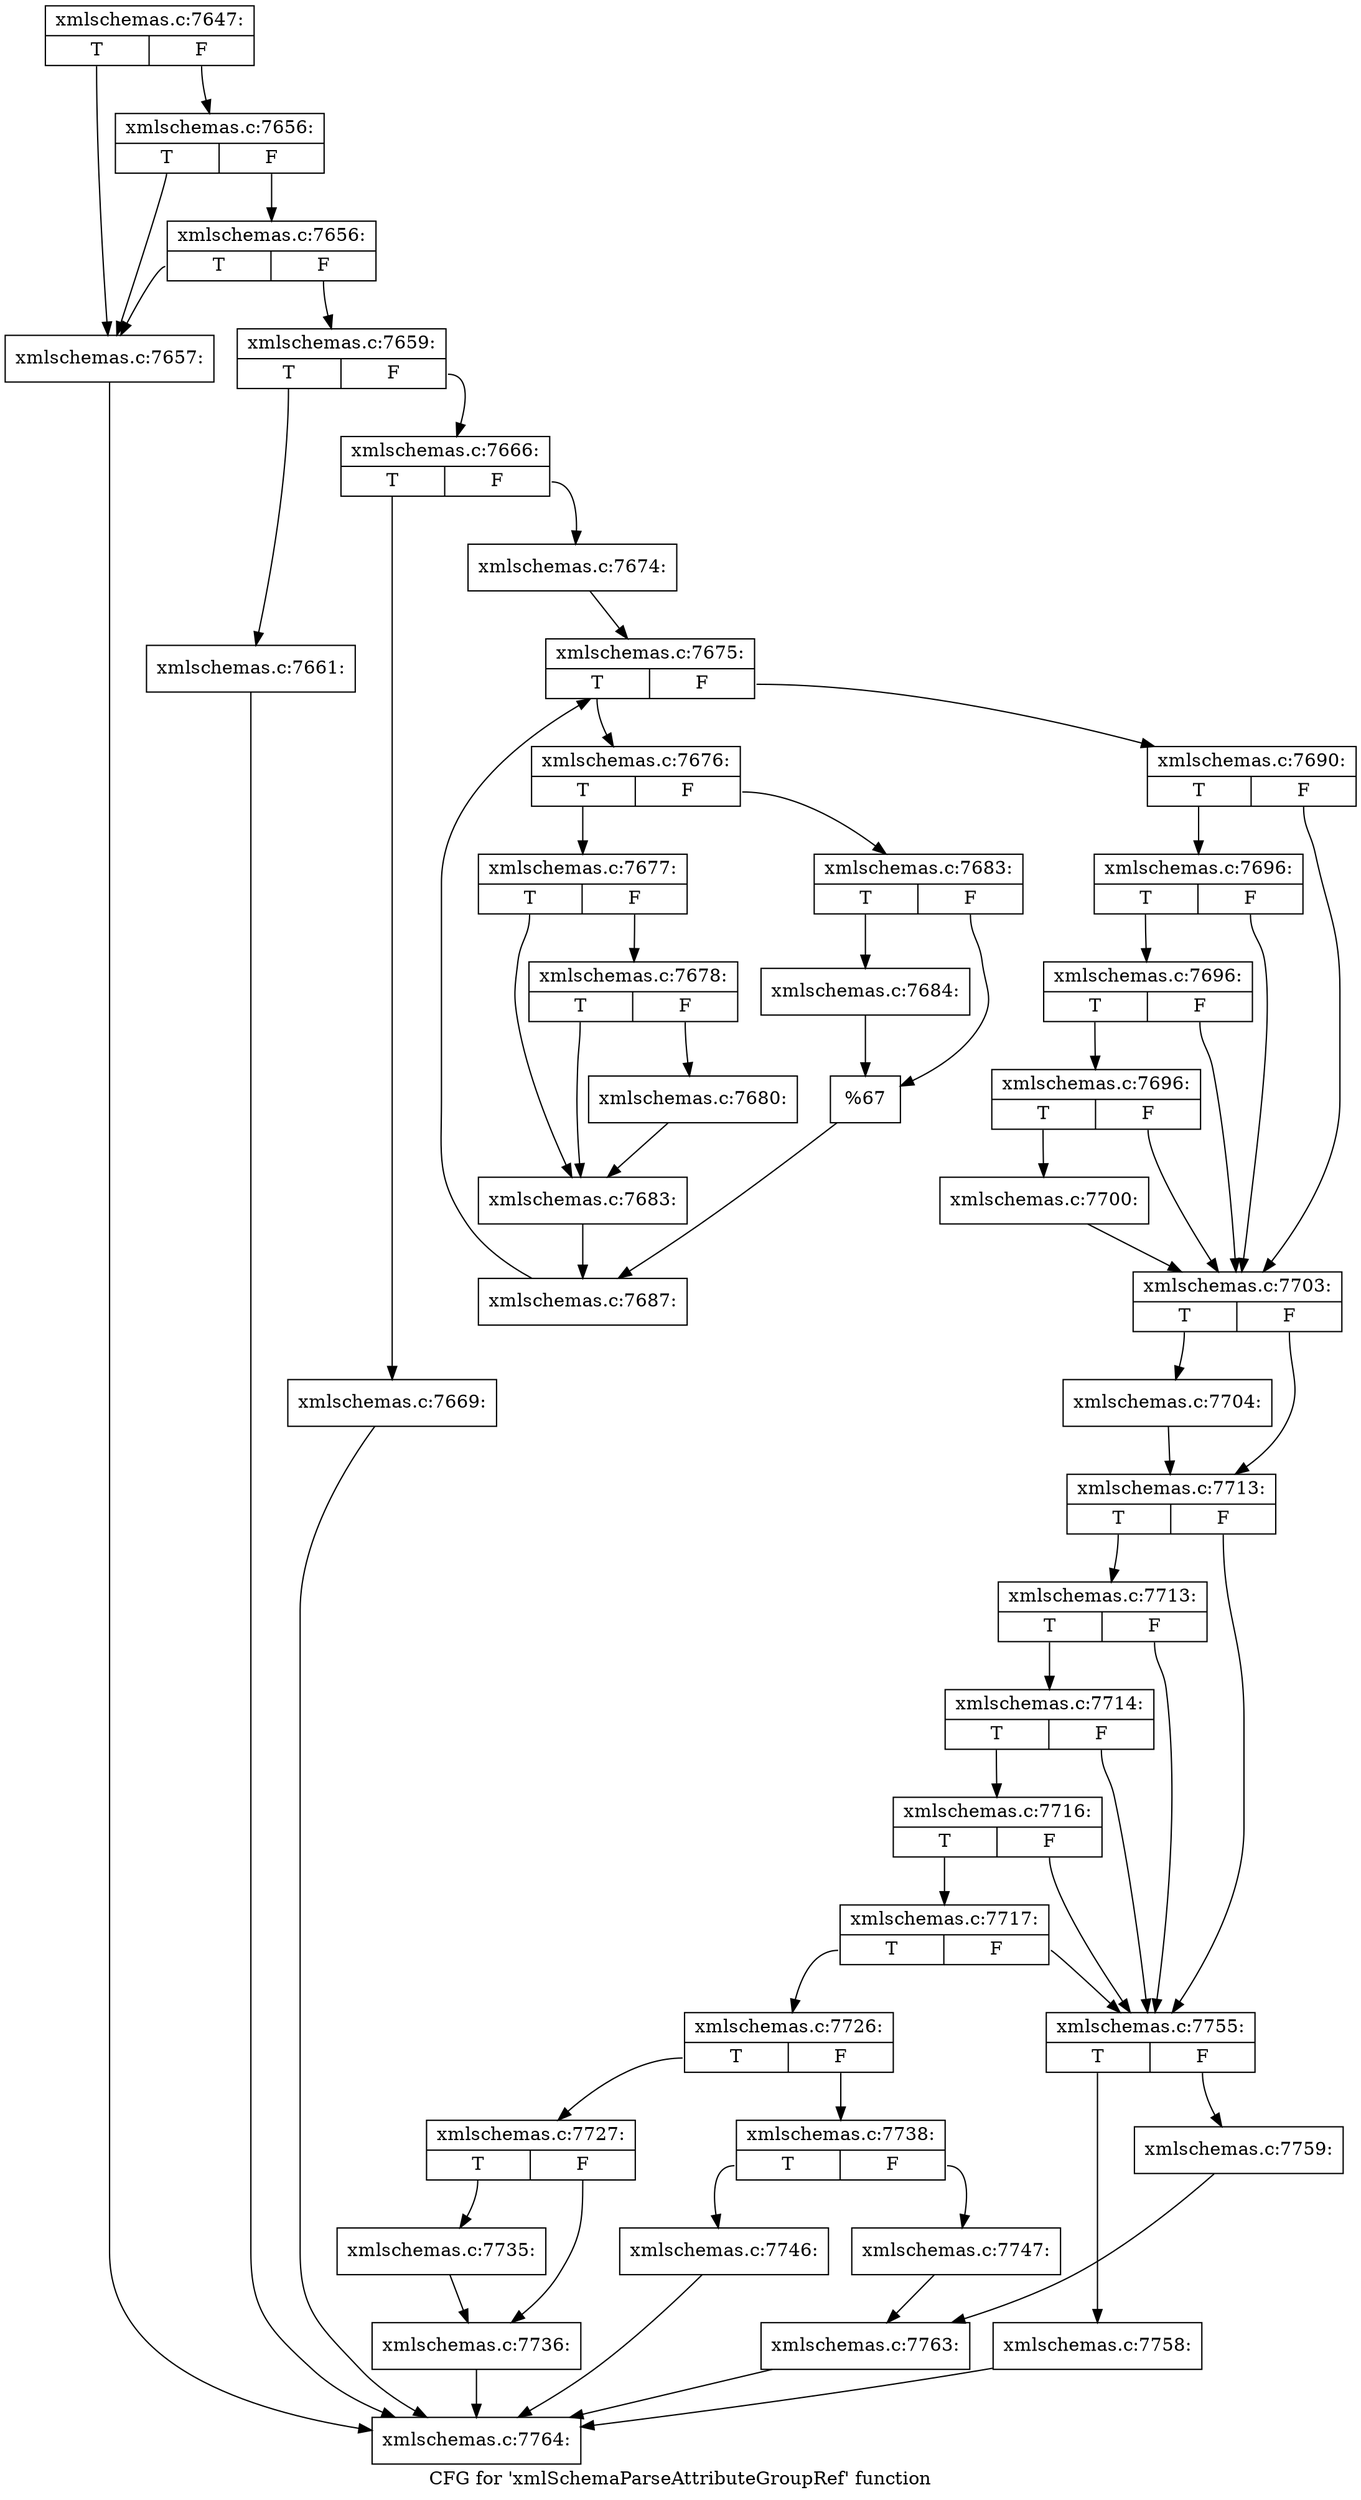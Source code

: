 digraph "CFG for 'xmlSchemaParseAttributeGroupRef' function" {
	label="CFG for 'xmlSchemaParseAttributeGroupRef' function";

	Node0x4f3e0c0 [shape=record,label="{xmlschemas.c:7647:|{<s0>T|<s1>F}}"];
	Node0x4f3e0c0:s0 -> Node0x4f41770;
	Node0x4f3e0c0:s1 -> Node0x4f41890;
	Node0x4f41890 [shape=record,label="{xmlschemas.c:7656:|{<s0>T|<s1>F}}"];
	Node0x4f41890:s0 -> Node0x4f41770;
	Node0x4f41890:s1 -> Node0x4f41810;
	Node0x4f41810 [shape=record,label="{xmlschemas.c:7656:|{<s0>T|<s1>F}}"];
	Node0x4f41810:s0 -> Node0x4f41770;
	Node0x4f41810:s1 -> Node0x4f417c0;
	Node0x4f41770 [shape=record,label="{xmlschemas.c:7657:}"];
	Node0x4f41770 -> Node0x4f3fe70;
	Node0x4f417c0 [shape=record,label="{xmlschemas.c:7659:|{<s0>T|<s1>F}}"];
	Node0x4f417c0:s0 -> Node0x4f423c0;
	Node0x4f417c0:s1 -> Node0x4f42410;
	Node0x4f423c0 [shape=record,label="{xmlschemas.c:7661:}"];
	Node0x4f423c0 -> Node0x4f3fe70;
	Node0x4f42410 [shape=record,label="{xmlschemas.c:7666:|{<s0>T|<s1>F}}"];
	Node0x4f42410:s0 -> Node0x4f43020;
	Node0x4f42410:s1 -> Node0x4f43070;
	Node0x4f43020 [shape=record,label="{xmlschemas.c:7669:}"];
	Node0x4f43020 -> Node0x4f3fe70;
	Node0x4f43070 [shape=record,label="{xmlschemas.c:7674:}"];
	Node0x4f43070 -> Node0x4f43a60;
	Node0x4f43a60 [shape=record,label="{xmlschemas.c:7675:|{<s0>T|<s1>F}}"];
	Node0x4f43a60:s0 -> Node0x4f43e50;
	Node0x4f43a60:s1 -> Node0x4f43c80;
	Node0x4f43e50 [shape=record,label="{xmlschemas.c:7676:|{<s0>T|<s1>F}}"];
	Node0x4f43e50:s0 -> Node0x4f44010;
	Node0x4f43e50:s1 -> Node0x4f440b0;
	Node0x4f44010 [shape=record,label="{xmlschemas.c:7677:|{<s0>T|<s1>F}}"];
	Node0x4f44010:s0 -> Node0x4f44510;
	Node0x4f44010:s1 -> Node0x4f44560;
	Node0x4f44560 [shape=record,label="{xmlschemas.c:7678:|{<s0>T|<s1>F}}"];
	Node0x4f44560:s0 -> Node0x4f44510;
	Node0x4f44560:s1 -> Node0x4f444c0;
	Node0x4f444c0 [shape=record,label="{xmlschemas.c:7680:}"];
	Node0x4f444c0 -> Node0x4f44510;
	Node0x4f44510 [shape=record,label="{xmlschemas.c:7683:}"];
	Node0x4f44510 -> Node0x4f44060;
	Node0x4f440b0 [shape=record,label="{xmlschemas.c:7683:|{<s0>T|<s1>F}}"];
	Node0x4f440b0:s0 -> Node0x4f452f0;
	Node0x4f440b0:s1 -> Node0x4f45340;
	Node0x4f452f0 [shape=record,label="{xmlschemas.c:7684:}"];
	Node0x4f452f0 -> Node0x4f45340;
	Node0x4f45340 [shape=record,label="{%67}"];
	Node0x4f45340 -> Node0x4f44060;
	Node0x4f44060 [shape=record,label="{xmlschemas.c:7687:}"];
	Node0x4f44060 -> Node0x4f43a60;
	Node0x4f43c80 [shape=record,label="{xmlschemas.c:7690:|{<s0>T|<s1>F}}"];
	Node0x4f43c80:s0 -> Node0x4f467e0;
	Node0x4f43c80:s1 -> Node0x4f466c0;
	Node0x4f467e0 [shape=record,label="{xmlschemas.c:7696:|{<s0>T|<s1>F}}"];
	Node0x4f467e0:s0 -> Node0x4f46790;
	Node0x4f467e0:s1 -> Node0x4f466c0;
	Node0x4f46790 [shape=record,label="{xmlschemas.c:7696:|{<s0>T|<s1>F}}"];
	Node0x4f46790:s0 -> Node0x4f46710;
	Node0x4f46790:s1 -> Node0x4f466c0;
	Node0x4f46710 [shape=record,label="{xmlschemas.c:7696:|{<s0>T|<s1>F}}"];
	Node0x4f46710:s0 -> Node0x4f46670;
	Node0x4f46710:s1 -> Node0x4f466c0;
	Node0x4f46670 [shape=record,label="{xmlschemas.c:7700:}"];
	Node0x4f46670 -> Node0x4f466c0;
	Node0x4f466c0 [shape=record,label="{xmlschemas.c:7703:|{<s0>T|<s1>F}}"];
	Node0x4f466c0:s0 -> Node0x4f47a40;
	Node0x4f466c0:s1 -> Node0x4f47a90;
	Node0x4f47a40 [shape=record,label="{xmlschemas.c:7704:}"];
	Node0x4f47a40 -> Node0x4f47a90;
	Node0x4f47a90 [shape=record,label="{xmlschemas.c:7713:|{<s0>T|<s1>F}}"];
	Node0x4f47a90:s0 -> Node0x4f48510;
	Node0x4f47a90:s1 -> Node0x4f48340;
	Node0x4f48510 [shape=record,label="{xmlschemas.c:7713:|{<s0>T|<s1>F}}"];
	Node0x4f48510:s0 -> Node0x4f48490;
	Node0x4f48510:s1 -> Node0x4f48340;
	Node0x4f48490 [shape=record,label="{xmlschemas.c:7714:|{<s0>T|<s1>F}}"];
	Node0x4f48490:s0 -> Node0x4f48410;
	Node0x4f48490:s1 -> Node0x4f48340;
	Node0x4f48410 [shape=record,label="{xmlschemas.c:7716:|{<s0>T|<s1>F}}"];
	Node0x4f48410:s0 -> Node0x4f48390;
	Node0x4f48410:s1 -> Node0x4f48340;
	Node0x4f48390 [shape=record,label="{xmlschemas.c:7717:|{<s0>T|<s1>F}}"];
	Node0x4f48390:s0 -> Node0x4f482a0;
	Node0x4f48390:s1 -> Node0x4f48340;
	Node0x4f482a0 [shape=record,label="{xmlschemas.c:7726:|{<s0>T|<s1>F}}"];
	Node0x4f482a0:s0 -> Node0x4f49bb0;
	Node0x4f482a0:s1 -> Node0x4f49c00;
	Node0x4f49bb0 [shape=record,label="{xmlschemas.c:7727:|{<s0>T|<s1>F}}"];
	Node0x4f49bb0:s0 -> Node0x4f4abb0;
	Node0x4f49bb0:s1 -> Node0x4f4ac00;
	Node0x4f4abb0 [shape=record,label="{xmlschemas.c:7735:}"];
	Node0x4f4abb0 -> Node0x4f4ac00;
	Node0x4f4ac00 [shape=record,label="{xmlschemas.c:7736:}"];
	Node0x4f4ac00 -> Node0x4f3fe70;
	Node0x4f49c00 [shape=record,label="{xmlschemas.c:7738:|{<s0>T|<s1>F}}"];
	Node0x4f49c00:s0 -> Node0x4f4b9b0;
	Node0x4f49c00:s1 -> Node0x4f4ba00;
	Node0x4f4b9b0 [shape=record,label="{xmlschemas.c:7746:}"];
	Node0x4f4b9b0 -> Node0x4f3fe70;
	Node0x4f4ba00 [shape=record,label="{xmlschemas.c:7747:}"];
	Node0x4f4ba00 -> Node0x4f482f0;
	Node0x4f48340 [shape=record,label="{xmlschemas.c:7755:|{<s0>T|<s1>F}}"];
	Node0x4f48340:s0 -> Node0x4f4ca50;
	Node0x4f48340:s1 -> Node0x4f4caa0;
	Node0x4f4ca50 [shape=record,label="{xmlschemas.c:7758:}"];
	Node0x4f4ca50 -> Node0x4f3fe70;
	Node0x4f4caa0 [shape=record,label="{xmlschemas.c:7759:}"];
	Node0x4f4caa0 -> Node0x4f482f0;
	Node0x4f482f0 [shape=record,label="{xmlschemas.c:7763:}"];
	Node0x4f482f0 -> Node0x4f3fe70;
	Node0x4f3fe70 [shape=record,label="{xmlschemas.c:7764:}"];
}
